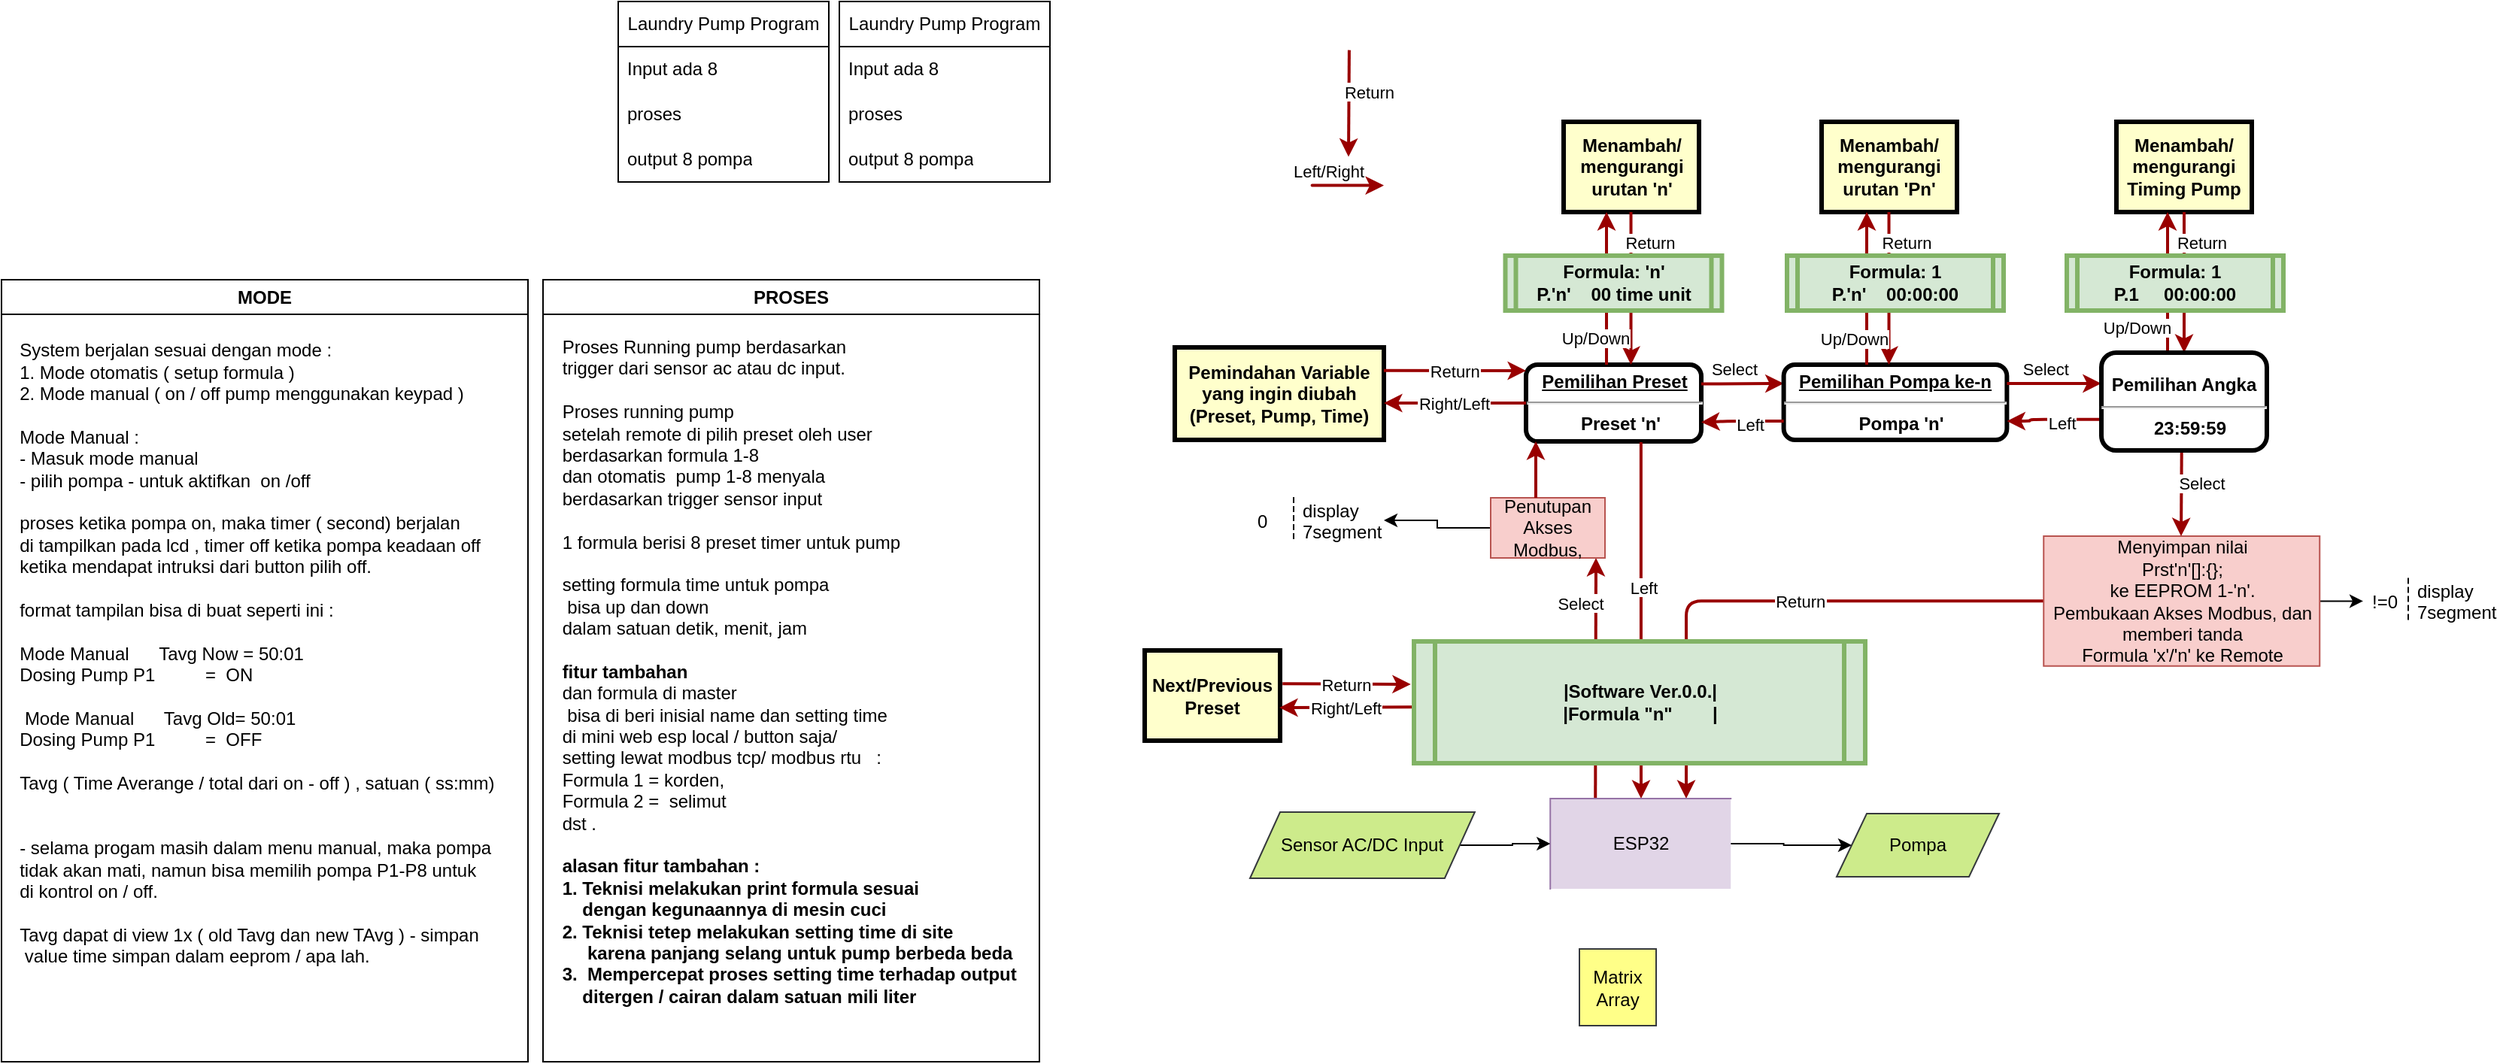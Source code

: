 <mxfile version="24.0.5" type="github">
  <diagram name="Page-1" id="c7558073-3199-34d8-9f00-42111426c3f3">
    <mxGraphModel dx="1845" dy="855" grid="1" gridSize="10" guides="1" tooltips="1" connect="1" arrows="1" fold="1" page="1" pageScale="1" pageWidth="826" pageHeight="1169" background="none" math="0" shadow="0">
      <root>
        <mxCell id="0" />
        <mxCell id="1" parent="0" />
        <mxCell id="2" value="&lt;p style=&quot;margin: 0px; margin-top: 4px; text-align: center; text-decoration: underline;&quot;&gt;&lt;span style=&quot;background-color: initial;&quot;&gt;Pemilihan Preset&lt;/span&gt;&lt;strong&gt;&lt;br&gt;&lt;/strong&gt;&lt;/p&gt;&lt;hr&gt;&lt;p style=&quot;margin: 0px; margin-left: 8px;&quot;&gt;&lt;strong&gt;Preset &#39;n&#39;&lt;/strong&gt;&lt;br&gt;&lt;/p&gt;" style="verticalAlign=middle;align=center;overflow=fill;fontSize=12;fontFamily=Helvetica;html=1;rounded=1;fontStyle=1;strokeWidth=3;" parent="1" vertex="1">
          <mxGeometry x="303.5" y="241.5" width="116.5" height="51" as="geometry" />
        </mxCell>
        <mxCell id="55" value="Select" style="edgeStyle=elbowEdgeStyle;elbow=horizontal;strokeColor=#990000;strokeWidth=2;exitX=0.25;exitY=0;exitDx=0;exitDy=0;" parent="1" source="WiRwgJ6gsVXXDse-BNaT-72" target="_6mjk4-27FrQg_kHxcmd-77" edge="1">
          <mxGeometry x="0.626" y="10" width="100" height="100" relative="1" as="geometry">
            <mxPoint x="325.25" y="425.5" as="sourcePoint" />
            <mxPoint x="379.75" y="261.5" as="targetPoint" />
            <Array as="points">
              <mxPoint x="350" y="460" />
            </Array>
            <mxPoint as="offset" />
          </mxGeometry>
        </mxCell>
        <mxCell id="NX90EAhNhadWSshN6RtQ-158" value="Menambah/&#xa;mengurangi&#xa;Timing Pump" style="whiteSpace=wrap;align=center;verticalAlign=middle;fontStyle=1;strokeWidth=3;fillColor=#FFFFCC" parent="1" vertex="1">
          <mxGeometry x="696" y="80.0" width="90" height="60" as="geometry" />
        </mxCell>
        <mxCell id="NX90EAhNhadWSshN6RtQ-160" value="Select" style="edgeStyle=elbowEdgeStyle;elbow=vertical;strokeColor=#990000;strokeWidth=2;entryX=0;entryY=0.25;entryDx=0;entryDy=0;exitX=1;exitY=0.25;exitDx=0;exitDy=0;" parent="1" source="2" target="_6mjk4-27FrQg_kHxcmd-99" edge="1">
          <mxGeometry x="-0.176" y="10" width="100" height="100" relative="1" as="geometry">
            <mxPoint x="347.63" y="216.5" as="sourcePoint" />
            <mxPoint x="347.63" y="165.5" as="targetPoint" />
            <Array as="points" />
            <mxPoint as="offset" />
          </mxGeometry>
        </mxCell>
        <mxCell id="NX90EAhNhadWSshN6RtQ-161" value="Return" style="edgeStyle=elbowEdgeStyle;elbow=horizontal;strokeColor=#990000;strokeWidth=2;entryX=0.5;entryY=0;entryDx=0;entryDy=0;" parent="1" edge="1">
          <mxGeometry x="-0.21" y="14" width="100" height="100" relative="1" as="geometry">
            <mxPoint x="185.96" y="32.31" as="sourcePoint" />
            <mxPoint x="185.5" y="103.31" as="targetPoint" />
            <Array as="points" />
            <mxPoint as="offset" />
          </mxGeometry>
        </mxCell>
        <mxCell id="NX90EAhNhadWSshN6RtQ-163" value="Pemindahan Variable&#xa;yang ingin diubah &#xa;(Preset, Pump, Time)" style="whiteSpace=wrap;align=center;verticalAlign=middle;fontStyle=1;strokeWidth=3;fillColor=#FFFFCC" parent="1" vertex="1">
          <mxGeometry x="70" y="230" width="139" height="61.5" as="geometry" />
        </mxCell>
        <mxCell id="NX90EAhNhadWSshN6RtQ-165" value="Right/Left" style="edgeStyle=elbowEdgeStyle;elbow=vertical;strokeColor=#990000;strokeWidth=2;exitX=0;exitY=0.5;exitDx=0;exitDy=0;" parent="1" source="2" target="NX90EAhNhadWSshN6RtQ-163" edge="1">
          <mxGeometry width="100" height="100" relative="1" as="geometry">
            <mxPoint x="357.63" y="226.5" as="sourcePoint" />
            <mxPoint x="357.63" y="175.5" as="targetPoint" />
            <Array as="points" />
          </mxGeometry>
        </mxCell>
        <mxCell id="NX90EAhNhadWSshN6RtQ-166" value="Return" style="edgeStyle=elbowEdgeStyle;elbow=vertical;strokeColor=#990000;strokeWidth=2;exitX=1;exitY=0.25;exitDx=0;exitDy=0;" parent="1" source="NX90EAhNhadWSshN6RtQ-163" target="2" edge="1">
          <mxGeometry width="100" height="100" relative="1" as="geometry">
            <mxPoint x="241" y="245.8" as="sourcePoint" />
            <mxPoint x="306.0" y="245.8" as="targetPoint" />
            <Array as="points" />
          </mxGeometry>
        </mxCell>
        <mxCell id="NX90EAhNhadWSshN6RtQ-175" value="Next/Previous&#xa;Preset" style="whiteSpace=wrap;align=center;verticalAlign=middle;fontStyle=1;strokeWidth=3;fillColor=#FFFFCC" parent="1" vertex="1">
          <mxGeometry x="50" y="431.5" width="90" height="60" as="geometry" />
        </mxCell>
        <mxCell id="NX90EAhNhadWSshN6RtQ-176" value="Right/Left" style="edgeStyle=elbowEdgeStyle;elbow=vertical;strokeColor=#990000;strokeWidth=2;entryX=0.995;entryY=0.632;entryDx=0;entryDy=0;entryPerimeter=0;exitX=-0.001;exitY=0.539;exitDx=0;exitDy=0;exitPerimeter=0;" parent="1" source="5" target="NX90EAhNhadWSshN6RtQ-175" edge="1">
          <mxGeometry width="100" height="100" relative="1" as="geometry">
            <mxPoint x="219" y="469.5" as="sourcePoint" />
            <mxPoint x="202" y="468.8" as="targetPoint" />
            <Array as="points" />
          </mxGeometry>
        </mxCell>
        <mxCell id="NX90EAhNhadWSshN6RtQ-177" value="Return" style="edgeStyle=elbowEdgeStyle;elbow=vertical;strokeColor=#990000;strokeWidth=2;exitX=1.018;exitY=0.369;exitDx=0;exitDy=0;exitPerimeter=0;entryX=-0.007;entryY=0.358;entryDx=0;entryDy=0;entryPerimeter=0;" parent="1" source="NX90EAhNhadWSshN6RtQ-175" target="5" edge="1">
          <mxGeometry width="100" height="100" relative="1" as="geometry">
            <mxPoint x="202" y="453.8" as="sourcePoint" />
            <mxPoint x="219" y="455.5" as="targetPoint" />
            <Array as="points" />
          </mxGeometry>
        </mxCell>
        <mxCell id="NX90EAhNhadWSshN6RtQ-178" value="Return" style="edgeStyle=elbowEdgeStyle;elbow=horizontal;strokeColor=#990000;strokeWidth=2;entryX=0.75;entryY=0;entryDx=0;entryDy=0;" parent="1" source="_6mjk4-27FrQg_kHxcmd-78" target="WiRwgJ6gsVXXDse-BNaT-72" edge="1">
          <mxGeometry x="-0.125" width="100" height="100" relative="1" as="geometry">
            <mxPoint x="464.663" y="401.87" as="sourcePoint" />
            <mxPoint x="465" y="426" as="targetPoint" />
            <Array as="points">
              <mxPoint x="410" y="460" />
            </Array>
            <mxPoint as="offset" />
          </mxGeometry>
        </mxCell>
        <mxCell id="WiRwgJ6gsVXXDse-BNaT-103" value="" style="edgeStyle=orthogonalEdgeStyle;rounded=0;orthogonalLoop=1;jettySize=auto;html=1;" parent="1" source="_6mjk4-27FrQg_kHxcmd-77" target="WiRwgJ6gsVXXDse-BNaT-100" edge="1">
          <mxGeometry relative="1" as="geometry" />
        </mxCell>
        <mxCell id="_6mjk4-27FrQg_kHxcmd-77" value="Penutupan Akses Modbus," style="rounded=0;whiteSpace=wrap;html=1;fillColor=#f8cecc;strokeColor=#b85450;" parent="1" vertex="1">
          <mxGeometry x="280" y="330" width="76" height="40" as="geometry" />
        </mxCell>
        <mxCell id="WiRwgJ6gsVXXDse-BNaT-106" value="" style="edgeStyle=orthogonalEdgeStyle;rounded=0;orthogonalLoop=1;jettySize=auto;html=1;" parent="1" source="_6mjk4-27FrQg_kHxcmd-78" target="WiRwgJ6gsVXXDse-BNaT-104" edge="1">
          <mxGeometry relative="1" as="geometry" />
        </mxCell>
        <mxCell id="_6mjk4-27FrQg_kHxcmd-78" value="Menyimpan nilai&lt;br&gt;Prst&#39;n&#39;[]:{};&lt;br&gt;ke EEPROM 1-&#39;n&#39;.&lt;br&gt;Pembukaan Akses Modbus, dan memberi tanda&lt;br&gt;Formula &#39;x&#39;/&#39;n&#39; ke Remote" style="rounded=0;whiteSpace=wrap;html=1;fillColor=#f8cecc;strokeColor=#b85450;" parent="1" vertex="1">
          <mxGeometry x="647.63" y="355.5" width="183.5" height="86.37" as="geometry" />
        </mxCell>
        <mxCell id="_6mjk4-27FrQg_kHxcmd-81" value="" style="edgeStyle=elbowEdgeStyle;elbow=horizontal;strokeColor=#990000;strokeWidth=2;" parent="1" source="_6mjk4-27FrQg_kHxcmd-77" target="2" edge="1">
          <mxGeometry x="0.008" y="6" width="100" height="100" relative="1" as="geometry">
            <mxPoint x="301" y="435.5" as="sourcePoint" />
            <mxPoint x="310" y="300" as="targetPoint" />
            <Array as="points">
              <mxPoint x="310" y="320" />
            </Array>
            <mxPoint as="offset" />
          </mxGeometry>
        </mxCell>
        <mxCell id="_6mjk4-27FrQg_kHxcmd-82" value="Laundry Pump Program" style="swimlane;fontStyle=0;childLayout=stackLayout;horizontal=1;startSize=30;horizontalStack=0;resizeParent=1;resizeParentMax=0;resizeLast=0;collapsible=1;marginBottom=0;whiteSpace=wrap;html=1;" parent="1" vertex="1">
          <mxGeometry x="-153" width="140" height="120" as="geometry" />
        </mxCell>
        <mxCell id="_6mjk4-27FrQg_kHxcmd-83" value="Input ada 8&amp;nbsp;" style="text;strokeColor=none;fillColor=none;align=left;verticalAlign=middle;spacingLeft=4;spacingRight=4;overflow=hidden;points=[[0,0.5],[1,0.5]];portConstraint=eastwest;rotatable=0;whiteSpace=wrap;html=1;" parent="_6mjk4-27FrQg_kHxcmd-82" vertex="1">
          <mxGeometry y="30" width="140" height="30" as="geometry" />
        </mxCell>
        <mxCell id="_6mjk4-27FrQg_kHxcmd-84" value="proses" style="text;strokeColor=none;fillColor=none;align=left;verticalAlign=middle;spacingLeft=4;spacingRight=4;overflow=hidden;points=[[0,0.5],[1,0.5]];portConstraint=eastwest;rotatable=0;whiteSpace=wrap;html=1;" parent="_6mjk4-27FrQg_kHxcmd-82" vertex="1">
          <mxGeometry y="60" width="140" height="30" as="geometry" />
        </mxCell>
        <mxCell id="_6mjk4-27FrQg_kHxcmd-85" value="output 8 pompa" style="text;strokeColor=none;fillColor=none;align=left;verticalAlign=middle;spacingLeft=4;spacingRight=4;overflow=hidden;points=[[0,0.5],[1,0.5]];portConstraint=eastwest;rotatable=0;whiteSpace=wrap;html=1;" parent="_6mjk4-27FrQg_kHxcmd-82" vertex="1">
          <mxGeometry y="90" width="140" height="30" as="geometry" />
        </mxCell>
        <mxCell id="_6mjk4-27FrQg_kHxcmd-96" value="PROSES" style="swimlane;whiteSpace=wrap;html=1;" parent="1" vertex="1">
          <mxGeometry x="-350" y="185" width="330" height="520" as="geometry">
            <mxRectangle x="10" y="10" width="120" height="30" as="alternateBounds" />
          </mxGeometry>
        </mxCell>
        <mxCell id="_6mjk4-27FrQg_kHxcmd-97" value="&lt;div style=&quot;text-align: justify;&quot;&gt;&lt;span style=&quot;background-color: initial;&quot;&gt;Proses Running pump berdasarkan&amp;nbsp;&lt;/span&gt;&lt;/div&gt;&lt;div style=&quot;text-align: justify;&quot;&gt;trigger dari sensor ac atau dc input.&amp;nbsp;&lt;/div&gt;&lt;div style=&quot;text-align: justify;&quot;&gt;&lt;br&gt;&lt;/div&gt;&lt;div style=&quot;text-align: justify;&quot;&gt;Proses running pump&amp;nbsp;&lt;/div&gt;&lt;div style=&quot;text-align: justify;&quot;&gt;setelah remote di pilih preset oleh user&amp;nbsp;&lt;/div&gt;&lt;div style=&quot;text-align: justify;&quot;&gt;&lt;span style=&quot;background-color: initial;&quot;&gt;berdasarkan formula 1-8&amp;nbsp;&lt;/span&gt;&lt;/div&gt;&lt;div style=&quot;text-align: justify;&quot;&gt;&lt;span style=&quot;background-color: initial;&quot;&gt;dan otomatis&amp;nbsp; pump 1-8 menyala&amp;nbsp;&lt;/span&gt;&lt;/div&gt;&lt;div style=&quot;text-align: justify;&quot;&gt;&lt;span style=&quot;background-color: initial;&quot;&gt;berdasarkan trigger sensor input&amp;nbsp;&amp;nbsp;&lt;/span&gt;&lt;/div&gt;&lt;div style=&quot;text-align: justify;&quot;&gt;&lt;span style=&quot;background-color: initial;&quot;&gt;&lt;br&gt;&lt;/span&gt;&lt;/div&gt;&lt;div style=&quot;text-align: justify;&quot;&gt;&lt;span style=&quot;background-color: initial;&quot;&gt;1 formula berisi 8 preset timer untuk pump&lt;/span&gt;&lt;/div&gt;&lt;div style=&quot;text-align: justify;&quot;&gt;&lt;span style=&quot;background-color: initial;&quot;&gt;&lt;br&gt;&lt;/span&gt;&lt;/div&gt;&lt;div style=&quot;text-align: justify;&quot;&gt;&lt;span style=&quot;background-color: initial;&quot;&gt;setting formula time untuk pompa&amp;nbsp;&lt;/span&gt;&lt;/div&gt;&lt;div style=&quot;text-align: justify;&quot;&gt;&lt;span style=&quot;background-color: initial;&quot;&gt;&amp;nbsp;bisa up dan down&amp;nbsp;&lt;/span&gt;&lt;/div&gt;&lt;div style=&quot;text-align: justify;&quot;&gt;&lt;span style=&quot;background-color: initial;&quot;&gt;dalam satuan detik, menit, jam&lt;/span&gt;&lt;/div&gt;&lt;div style=&quot;text-align: justify;&quot;&gt;&lt;br&gt;&lt;/div&gt;&lt;div style=&quot;text-align: justify;&quot;&gt;&lt;b&gt;fitur tambahan&lt;/b&gt;&amp;nbsp;&lt;/div&gt;&lt;div style=&quot;text-align: justify;&quot;&gt;&lt;span style=&quot;background-color: initial;&quot;&gt;dan formula di master&amp;nbsp;&lt;/span&gt;&lt;/div&gt;&lt;div style=&quot;text-align: justify;&quot;&gt;&lt;span style=&quot;background-color: initial;&quot;&gt;&amp;nbsp;bisa di beri inisial name dan setting time&amp;nbsp;&lt;/span&gt;&lt;/div&gt;&lt;div style=&quot;text-align: justify;&quot;&gt;&lt;span style=&quot;background-color: initial;&quot;&gt;di mini web esp local / button saja/&amp;nbsp;&lt;/span&gt;&lt;/div&gt;&lt;div style=&quot;text-align: justify;&quot;&gt;&lt;span style=&quot;background-color: initial;&quot;&gt;setting lewat modbus tcp/ modbus rtu&amp;nbsp; &amp;nbsp;:&lt;/span&gt;&lt;/div&gt;&lt;div style=&quot;text-align: justify;&quot;&gt;&lt;span style=&quot;background-color: initial;&quot;&gt;Formula 1 = korden,&lt;/span&gt;&lt;/div&gt;&lt;div style=&quot;text-align: justify;&quot;&gt;&lt;span style=&quot;background-color: initial;&quot;&gt;Formula 2 =&amp;nbsp; selimut&amp;nbsp; &amp;nbsp;&lt;/span&gt;&lt;/div&gt;&lt;div style=&quot;text-align: justify;&quot;&gt;&lt;span style=&quot;background-color: initial;&quot;&gt;dst .&amp;nbsp;&lt;/span&gt;&lt;/div&gt;&lt;div style=&quot;text-align: justify;&quot;&gt;&lt;span style=&quot;background-color: initial;&quot;&gt;&lt;br&gt;&lt;/span&gt;&lt;/div&gt;&lt;div style=&quot;text-align: justify;&quot;&gt;&lt;b&gt;alasan fitur tambahan :&amp;nbsp;&lt;/b&gt;&lt;/div&gt;&lt;div style=&quot;text-align: justify;&quot;&gt;&lt;b&gt;1. Teknisi melakukan print formula sesuai&amp;nbsp;&lt;/b&gt;&lt;/div&gt;&lt;div style=&quot;text-align: justify;&quot;&gt;&lt;b&gt;&amp;nbsp; &amp;nbsp; dengan kegunaannya di mesin cuci&amp;nbsp;&lt;/b&gt;&lt;/div&gt;&lt;div style=&quot;text-align: justify;&quot;&gt;&lt;b&gt;2. Teknisi tetep melakukan setting time di site&lt;/b&gt;&lt;/div&gt;&lt;div style=&quot;text-align: justify;&quot;&gt;&lt;b&gt;&amp;nbsp; &amp;nbsp; &amp;nbsp;karena panjang selang untuk pump berbeda beda&amp;nbsp;&lt;/b&gt;&lt;/div&gt;&lt;div style=&quot;text-align: justify;&quot;&gt;&lt;b&gt;3.&amp;nbsp; Mempercepat proses setting time terhadap output&amp;nbsp;&lt;/b&gt;&lt;/div&gt;&lt;div style=&quot;text-align: justify;&quot;&gt;&lt;b style=&quot;background-color: initial;&quot;&gt;&amp;nbsp; &amp;nbsp; ditergen / cairan dalam satuan mili liter&amp;nbsp;&lt;/b&gt;&lt;/div&gt;&lt;div style=&quot;text-align: justify;&quot;&gt;&lt;b style=&quot;background-color: initial;&quot;&gt;&amp;nbsp;&lt;/b&gt;&lt;br&gt;&lt;/div&gt;&lt;div style=&quot;text-align: justify;&quot;&gt;&lt;b&gt;&amp;nbsp; &amp;nbsp;&amp;nbsp;&lt;/b&gt;&lt;/div&gt;" style="text;html=1;align=center;verticalAlign=middle;resizable=0;points=[];autosize=1;strokeColor=none;fillColor=none;" parent="_6mjk4-27FrQg_kHxcmd-96" vertex="1">
          <mxGeometry y="30" width="330" height="490" as="geometry" />
        </mxCell>
        <mxCell id="_6mjk4-27FrQg_kHxcmd-99" value="&lt;p style=&quot;margin: 0px; margin-top: 4px; text-align: center; text-decoration: underline;&quot;&gt;Pemilihan Pompa ke-n&lt;strong&gt;&lt;br&gt;&lt;/strong&gt;&lt;/p&gt;&lt;hr&gt;&lt;p style=&quot;margin: 0px; margin-left: 8px;&quot;&gt;Pompa &#39;n&#39;&lt;/p&gt;" style="verticalAlign=middle;align=center;overflow=fill;fontSize=12;fontFamily=Helvetica;html=1;rounded=1;fontStyle=1;strokeWidth=3;" parent="1" vertex="1">
          <mxGeometry x="474.81" y="241.5" width="148.38" height="50" as="geometry" />
        </mxCell>
        <mxCell id="_6mjk4-27FrQg_kHxcmd-103" value="Select" style="edgeStyle=elbowEdgeStyle;elbow=vertical;strokeColor=#990000;strokeWidth=2;exitX=1;exitY=0.25;exitDx=0;exitDy=0;entryX=-0.001;entryY=0.312;entryDx=0;entryDy=0;entryPerimeter=0;" parent="1" source="_6mjk4-27FrQg_kHxcmd-99" target="WiRwgJ6gsVXXDse-BNaT-62" edge="1">
          <mxGeometry x="-0.176" y="10" width="100" height="100" relative="1" as="geometry">
            <mxPoint x="543.68" y="244" as="sourcePoint" />
            <mxPoint x="675.75" y="260.975" as="targetPoint" />
            <Array as="points" />
            <mxPoint as="offset" />
          </mxGeometry>
        </mxCell>
        <mxCell id="_6mjk4-27FrQg_kHxcmd-108" value="Return" style="edgeStyle=elbowEdgeStyle;elbow=horizontal;strokeColor=#990000;strokeWidth=2;" parent="1" source="NX90EAhNhadWSshN6RtQ-158" target="WiRwgJ6gsVXXDse-BNaT-62" edge="1">
          <mxGeometry x="-0.575" y="12" width="100" height="100" relative="1" as="geometry">
            <mxPoint x="769.34" y="74.5" as="sourcePoint" />
            <mxPoint x="748" y="220" as="targetPoint" />
            <Array as="points">
              <mxPoint x="748.38" y="119.5" />
            </Array>
            <mxPoint as="offset" />
          </mxGeometry>
        </mxCell>
        <mxCell id="_6mjk4-27FrQg_kHxcmd-109" value="Up/Down" style="edgeStyle=elbowEdgeStyle;elbow=horizontal;strokeColor=#990000;strokeWidth=2;" parent="1" source="WiRwgJ6gsVXXDse-BNaT-62" target="NX90EAhNhadWSshN6RtQ-158" edge="1">
          <mxGeometry x="-0.64" y="20" width="100" height="100" relative="1" as="geometry">
            <mxPoint x="730" y="220" as="sourcePoint" />
            <mxPoint x="700.015" y="103.5" as="targetPoint" />
            <Array as="points">
              <mxPoint x="730" y="195.5" />
            </Array>
            <mxPoint as="offset" />
          </mxGeometry>
        </mxCell>
        <mxCell id="_6mjk4-27FrQg_kHxcmd-111" value="Formula: 1&#xa;P.1     00:00:00" style="shape=process;whiteSpace=wrap;align=center;verticalAlign=middle;size=0.048;fontStyle=1;strokeWidth=3;fillColor=#d5e8d4;strokeColor=#82b366;" parent="1" vertex="1">
          <mxGeometry x="663" y="169" width="144" height="36.5" as="geometry" />
        </mxCell>
        <mxCell id="_6mjk4-27FrQg_kHxcmd-113" value="Menambah/&#xa;mengurangi&#xa;urutan &#39;Pn&#39;" style="whiteSpace=wrap;align=center;verticalAlign=middle;fontStyle=1;strokeWidth=3;fillColor=#FFFFCC" parent="1" vertex="1">
          <mxGeometry x="500" y="80.0" width="90" height="60" as="geometry" />
        </mxCell>
        <mxCell id="_6mjk4-27FrQg_kHxcmd-114" value="Return" style="edgeStyle=elbowEdgeStyle;elbow=horizontal;strokeColor=#990000;strokeWidth=2;" parent="1" edge="1">
          <mxGeometry x="-0.603" y="12" width="100" height="100" relative="1" as="geometry">
            <mxPoint x="544.76" y="140.0" as="sourcePoint" />
            <mxPoint x="544.76" y="241.5" as="targetPoint" />
            <Array as="points">
              <mxPoint x="544.76" y="210" />
            </Array>
            <mxPoint as="offset" />
          </mxGeometry>
        </mxCell>
        <mxCell id="_6mjk4-27FrQg_kHxcmd-115" value="Up/Down" style="edgeStyle=elbowEdgeStyle;elbow=horizontal;strokeColor=#990000;strokeWidth=2;" parent="1" edge="1">
          <mxGeometry x="-0.654" y="8" width="100" height="100" relative="1" as="geometry">
            <mxPoint x="530" y="241.5" as="sourcePoint" />
            <mxPoint x="530" y="140.0" as="targetPoint" />
            <Array as="points">
              <mxPoint x="530" y="220" />
            </Array>
            <mxPoint as="offset" />
          </mxGeometry>
        </mxCell>
        <mxCell id="_6mjk4-27FrQg_kHxcmd-116" value="Menambah/&#xa;mengurangi&#xa;urutan &#39;n&#39;" style="whiteSpace=wrap;align=center;verticalAlign=middle;fontStyle=1;strokeWidth=3;fillColor=#FFFFCC" parent="1" vertex="1">
          <mxGeometry x="328.5" y="80.0" width="90" height="60" as="geometry" />
        </mxCell>
        <mxCell id="_6mjk4-27FrQg_kHxcmd-117" value="Return" style="edgeStyle=elbowEdgeStyle;elbow=horizontal;strokeColor=#990000;strokeWidth=2;" parent="1" edge="1">
          <mxGeometry x="-0.603" y="13" width="100" height="100" relative="1" as="geometry">
            <mxPoint x="373.26" y="140.0" as="sourcePoint" />
            <mxPoint x="373.26" y="241.5" as="targetPoint" />
            <Array as="points">
              <mxPoint x="373.26" y="230" />
            </Array>
            <mxPoint as="offset" />
          </mxGeometry>
        </mxCell>
        <mxCell id="_6mjk4-27FrQg_kHxcmd-118" value="Up/Down" style="edgeStyle=elbowEdgeStyle;elbow=horizontal;strokeColor=#990000;strokeWidth=2;" parent="1" source="2" target="_6mjk4-27FrQg_kHxcmd-116" edge="1">
          <mxGeometry x="-0.642" y="7" width="100" height="100" relative="1" as="geometry">
            <mxPoint x="360" y="230" as="sourcePoint" />
            <mxPoint x="328.515" y="127.0" as="targetPoint" />
            <Array as="points">
              <mxPoint x="357" y="230" />
            </Array>
            <mxPoint as="offset" />
          </mxGeometry>
        </mxCell>
        <mxCell id="_6mjk4-27FrQg_kHxcmd-124" value="Select" style="edgeStyle=elbowEdgeStyle;elbow=horizontal;strokeColor=#990000;strokeWidth=2;" parent="1" target="_6mjk4-27FrQg_kHxcmd-78" edge="1">
          <mxGeometry x="-0.21" y="14" width="100" height="100" relative="1" as="geometry">
            <mxPoint x="739.375" y="297" as="sourcePoint" />
            <mxPoint x="738.66" y="355.5" as="targetPoint" />
            <Array as="points">
              <mxPoint x="739" y="375.5" />
            </Array>
            <mxPoint as="offset" />
          </mxGeometry>
        </mxCell>
        <mxCell id="_6mjk4-27FrQg_kHxcmd-125" value="Left" style="edgeStyle=elbowEdgeStyle;elbow=horizontal;strokeColor=#990000;strokeWidth=2;exitX=0;exitY=0.75;exitDx=0;exitDy=0;entryX=1;entryY=0.75;entryDx=0;entryDy=0;" parent="1" source="_6mjk4-27FrQg_kHxcmd-99" target="2" edge="1">
          <mxGeometry x="-0.204" y="2" width="100" height="100" relative="1" as="geometry">
            <mxPoint x="500" y="315.5" as="sourcePoint" />
            <mxPoint x="426" y="315.5" as="targetPoint" />
            <Array as="points">
              <mxPoint x="440" y="285.5" />
            </Array>
            <mxPoint as="offset" />
          </mxGeometry>
        </mxCell>
        <mxCell id="_6mjk4-27FrQg_kHxcmd-126" value="Left" style="edgeStyle=elbowEdgeStyle;elbow=horizontal;strokeColor=#990000;strokeWidth=2;exitX=0.001;exitY=0.682;exitDx=0;exitDy=0;entryX=1;entryY=0.75;entryDx=0;entryDy=0;exitPerimeter=0;" parent="1" source="WiRwgJ6gsVXXDse-BNaT-62" target="_6mjk4-27FrQg_kHxcmd-99" edge="1">
          <mxGeometry x="-0.189" y="2" width="100" height="100" relative="1" as="geometry">
            <mxPoint x="675.75" y="278.463" as="sourcePoint" />
            <mxPoint x="618.38" y="275.5" as="targetPoint" />
            <Array as="points">
              <mxPoint x="638.38" y="282.5" />
            </Array>
            <mxPoint as="offset" />
          </mxGeometry>
        </mxCell>
        <mxCell id="_6mjk4-27FrQg_kHxcmd-128" value="Left" style="edgeStyle=elbowEdgeStyle;elbow=horizontal;strokeColor=#990000;strokeWidth=2;exitX=0.656;exitY=1.011;exitDx=0;exitDy=0;exitPerimeter=0;entryX=0.5;entryY=0;entryDx=0;entryDy=0;" parent="1" source="2" target="WiRwgJ6gsVXXDse-BNaT-72" edge="1">
          <mxGeometry x="-0.189" y="2" width="100" height="100" relative="1" as="geometry">
            <mxPoint x="480" y="289.5" as="sourcePoint" />
            <mxPoint x="380" y="395.5" as="targetPoint" />
            <Array as="points">
              <mxPoint x="380" y="355.5" />
            </Array>
            <mxPoint as="offset" />
          </mxGeometry>
        </mxCell>
        <mxCell id="_6mjk4-27FrQg_kHxcmd-131" value="Matrix Array" style="whiteSpace=wrap;html=1;aspect=fixed;strokeColor=#36393d;fillColor=#ffff88;" parent="1" vertex="1">
          <mxGeometry x="339" y="630" width="51" height="51" as="geometry" />
        </mxCell>
        <mxCell id="_6mjk4-27FrQg_kHxcmd-132" value="Pompa" style="shape=parallelogram;perimeter=parallelogramPerimeter;whiteSpace=wrap;html=1;fixedSize=1;fillColor=#cdeb8b;strokeColor=#36393d;" parent="1" vertex="1">
          <mxGeometry x="510" y="540" width="108" height="42" as="geometry" />
        </mxCell>
        <mxCell id="WiRwgJ6gsVXXDse-BNaT-62" value="&lt;p style=&quot;margin: 0px 0px 0px 8px;&quot;&gt;&lt;br&gt;&lt;/p&gt;Pemilihan Angka&lt;hr&gt;&lt;p style=&quot;margin: 0px; margin-left: 8px;&quot;&gt;&lt;span style=&quot;text-wrap: wrap;&quot;&gt;23:59:59&lt;/span&gt;&lt;br&gt;&lt;/p&gt;" style="verticalAlign=middle;align=center;overflow=fill;fontSize=12;fontFamily=Helvetica;html=1;rounded=1;fontStyle=1;strokeWidth=3;" parent="1" vertex="1">
          <mxGeometry x="686" y="233.5" width="110" height="65" as="geometry" />
        </mxCell>
        <mxCell id="_6mjk4-27FrQg_kHxcmd-110" value="Formula: 1&#xa;P.&#39;n&#39;    00:00:00" style="shape=process;whiteSpace=wrap;align=center;verticalAlign=middle;size=0.048;fontStyle=1;strokeWidth=3;fillColor=#d5e8d4;strokeColor=#82b366;" parent="1" vertex="1">
          <mxGeometry x="477" y="169" width="144" height="36.5" as="geometry" />
        </mxCell>
        <mxCell id="_6mjk4-27FrQg_kHxcmd-74" value="Formula: &#39;n&#39;&#xa;P.&#39;n&#39;    00 time unit" style="shape=process;whiteSpace=wrap;align=center;verticalAlign=middle;size=0.048;fontStyle=1;strokeWidth=3;fillColor=#d5e8d4;strokeColor=#82b366;" parent="1" vertex="1">
          <mxGeometry x="289.75" y="169" width="144" height="36.5" as="geometry" />
        </mxCell>
        <mxCell id="WiRwgJ6gsVXXDse-BNaT-69" value="Left/Right" style="edgeStyle=elbowEdgeStyle;elbow=horizontal;strokeColor=#990000;strokeWidth=2;entryX=0;entryY=0.25;entryDx=0;entryDy=0;" parent="1" edge="1">
          <mxGeometry x="-0.304" y="10" width="100" height="100" relative="1" as="geometry">
            <mxPoint x="165" y="122.31" as="sourcePoint" />
            <mxPoint x="209" y="122.31" as="targetPoint" />
            <Array as="points">
              <mxPoint x="159" y="122.81" />
            </Array>
            <mxPoint as="offset" />
          </mxGeometry>
        </mxCell>
        <mxCell id="WiRwgJ6gsVXXDse-BNaT-81" value="" style="edgeStyle=orthogonalEdgeStyle;rounded=0;orthogonalLoop=1;jettySize=auto;html=1;" parent="1" source="WiRwgJ6gsVXXDse-BNaT-72" target="_6mjk4-27FrQg_kHxcmd-132" edge="1">
          <mxGeometry relative="1" as="geometry" />
        </mxCell>
        <mxCell id="WiRwgJ6gsVXXDse-BNaT-72" value="ESP32" style="shape=partialRectangle;whiteSpace=wrap;html=1;bottom=0;right=0;fillColor=#e1d5e7;strokeColor=#9673a6;" parent="1" vertex="1">
          <mxGeometry x="319.62" y="530" width="120" height="60" as="geometry" />
        </mxCell>
        <mxCell id="WiRwgJ6gsVXXDse-BNaT-80" value="" style="edgeStyle=orthogonalEdgeStyle;rounded=0;orthogonalLoop=1;jettySize=auto;html=1;" parent="1" source="WiRwgJ6gsVXXDse-BNaT-75" target="WiRwgJ6gsVXXDse-BNaT-72" edge="1">
          <mxGeometry relative="1" as="geometry" />
        </mxCell>
        <mxCell id="WiRwgJ6gsVXXDse-BNaT-75" value="Sensor AC/DC Input" style="shape=parallelogram;perimeter=parallelogramPerimeter;whiteSpace=wrap;html=1;fixedSize=1;fillColor=#cdeb8b;strokeColor=#36393d;" parent="1" vertex="1">
          <mxGeometry x="120" y="539" width="149.44" height="44" as="geometry" />
        </mxCell>
        <mxCell id="5" value="|Software Ver.0.0.|&#xa;|Formula &quot;n&quot;        |" style="shape=process;whiteSpace=wrap;align=center;verticalAlign=middle;size=0.048;fontStyle=1;strokeWidth=3;fillColor=#d5e8d4;strokeColor=#82b366;" parent="1" vertex="1">
          <mxGeometry x="229" y="425.5" width="300" height="81" as="geometry" />
        </mxCell>
        <mxCell id="WiRwgJ6gsVXXDse-BNaT-100" value="display&#xa;7segment" style="shape=partialRectangle;fillColor=none;align=left;verticalAlign=middle;strokeColor=none;spacingLeft=34;rotatable=0;points=[[0,0.5],[1,0.5]];portConstraint=eastwest;dropTarget=0;" parent="1" vertex="1">
          <mxGeometry x="119" y="330" width="90" height="30" as="geometry" />
        </mxCell>
        <mxCell id="WiRwgJ6gsVXXDse-BNaT-101" value="0" style="shape=partialRectangle;top=0;left=0;bottom=0;fillColor=none;stokeWidth=1;dashed=1;align=left;verticalAlign=middle;spacingLeft=4;spacingRight=4;overflow=hidden;rotatable=0;points=[];portConstraint=eastwest;part=1;" parent="WiRwgJ6gsVXXDse-BNaT-100" vertex="1" connectable="0">
          <mxGeometry width="30" height="30" as="geometry" />
        </mxCell>
        <mxCell id="WiRwgJ6gsVXXDse-BNaT-104" value="display&#xa;7segment" style="shape=partialRectangle;fillColor=none;align=left;verticalAlign=middle;strokeColor=none;spacingLeft=34;rotatable=0;points=[[0,0.5],[1,0.5]];portConstraint=eastwest;dropTarget=0;" parent="1" vertex="1">
          <mxGeometry x="860" y="383.69" width="90" height="30" as="geometry" />
        </mxCell>
        <mxCell id="WiRwgJ6gsVXXDse-BNaT-105" value="!=0" style="shape=partialRectangle;top=0;left=0;bottom=0;fillColor=none;stokeWidth=1;dashed=1;align=left;verticalAlign=middle;spacingLeft=4;spacingRight=4;overflow=hidden;rotatable=0;points=[];portConstraint=eastwest;part=1;" parent="WiRwgJ6gsVXXDse-BNaT-104" vertex="1" connectable="0">
          <mxGeometry width="30" height="30" as="geometry" />
        </mxCell>
        <mxCell id="W0T8fahZYHrbc3-QWTxD-55" value="Laundry Pump Program" style="swimlane;fontStyle=0;childLayout=stackLayout;horizontal=1;startSize=30;horizontalStack=0;resizeParent=1;resizeParentMax=0;resizeLast=0;collapsible=1;marginBottom=0;whiteSpace=wrap;html=1;" parent="1" vertex="1">
          <mxGeometry x="-300" width="140" height="120" as="geometry" />
        </mxCell>
        <mxCell id="W0T8fahZYHrbc3-QWTxD-56" value="Input ada 8&amp;nbsp;" style="text;strokeColor=none;fillColor=none;align=left;verticalAlign=middle;spacingLeft=4;spacingRight=4;overflow=hidden;points=[[0,0.5],[1,0.5]];portConstraint=eastwest;rotatable=0;whiteSpace=wrap;html=1;" parent="W0T8fahZYHrbc3-QWTxD-55" vertex="1">
          <mxGeometry y="30" width="140" height="30" as="geometry" />
        </mxCell>
        <mxCell id="W0T8fahZYHrbc3-QWTxD-57" value="proses" style="text;strokeColor=none;fillColor=none;align=left;verticalAlign=middle;spacingLeft=4;spacingRight=4;overflow=hidden;points=[[0,0.5],[1,0.5]];portConstraint=eastwest;rotatable=0;whiteSpace=wrap;html=1;" parent="W0T8fahZYHrbc3-QWTxD-55" vertex="1">
          <mxGeometry y="60" width="140" height="30" as="geometry" />
        </mxCell>
        <mxCell id="W0T8fahZYHrbc3-QWTxD-58" value="output 8 pompa" style="text;strokeColor=none;fillColor=none;align=left;verticalAlign=middle;spacingLeft=4;spacingRight=4;overflow=hidden;points=[[0,0.5],[1,0.5]];portConstraint=eastwest;rotatable=0;whiteSpace=wrap;html=1;" parent="W0T8fahZYHrbc3-QWTxD-55" vertex="1">
          <mxGeometry y="90" width="140" height="30" as="geometry" />
        </mxCell>
        <mxCell id="SPWA0rWJx0x_OKsdgJ9F-55" value="MODE" style="swimlane;whiteSpace=wrap;html=1;" parent="1" vertex="1">
          <mxGeometry x="-710" y="185" width="350" height="520" as="geometry">
            <mxRectangle x="10" y="10" width="120" height="30" as="alternateBounds" />
          </mxGeometry>
        </mxCell>
        <mxCell id="SPWA0rWJx0x_OKsdgJ9F-56" value="&lt;div style=&quot;text-align: justify;&quot;&gt;&lt;br&gt;&lt;/div&gt;" style="text;html=1;align=center;verticalAlign=middle;resizable=0;points=[];autosize=1;strokeColor=none;fillColor=none;" parent="SPWA0rWJx0x_OKsdgJ9F-55" vertex="1">
          <mxGeometry x="155" y="260" width="20" height="30" as="geometry" />
        </mxCell>
        <mxCell id="N9gGZ47zc9VzBNUyll2U-55" value="&lt;div style=&quot;text-align: justify;&quot;&gt;System berjalan sesuai dengan mode :&amp;nbsp;&lt;/div&gt;&lt;div style=&quot;text-align: justify;&quot;&gt;1. Mode otomatis ( setup formula )&amp;nbsp;&lt;/div&gt;&lt;div style=&quot;text-align: justify;&quot;&gt;2. Mode manual ( on /&amp;nbsp;&lt;span style=&quot;background-color: initial;&quot;&gt;off pump menggunakan keypad )&amp;nbsp;&lt;/span&gt;&lt;/div&gt;&lt;div style=&quot;text-align: justify;&quot;&gt;&lt;span style=&quot;background-color: initial;&quot;&gt;&lt;br&gt;&lt;/span&gt;&lt;/div&gt;&lt;div style=&quot;text-align: justify;&quot;&gt;&lt;span style=&quot;background-color: initial;&quot;&gt;Mode Manual :&amp;nbsp;&lt;/span&gt;&lt;/div&gt;&lt;div style=&quot;text-align: justify;&quot;&gt;&lt;span style=&quot;background-color: initial;&quot;&gt;- Masuk mode manual&amp;nbsp;&lt;/span&gt;&lt;/div&gt;&lt;div style=&quot;text-align: justify;&quot;&gt;&lt;span style=&quot;background-color: initial;&quot;&gt;- pilih pompa - untuk aktifkan&amp;nbsp; on /off&lt;/span&gt;&lt;/div&gt;&lt;div style=&quot;text-align: justify;&quot;&gt;&lt;span style=&quot;background-color: initial;&quot;&gt;&lt;br&gt;&lt;/span&gt;&lt;/div&gt;&lt;div style=&quot;text-align: justify;&quot;&gt;&lt;span style=&quot;background-color: initial;&quot;&gt;proses ketika pompa on, maka timer ( second) berjalan&amp;nbsp;&lt;/span&gt;&lt;/div&gt;&lt;div style=&quot;text-align: justify;&quot;&gt;&lt;span style=&quot;background-color: initial;&quot;&gt;di tampilkan pada lcd , timer off ketika pompa keadaan off&amp;nbsp;&lt;/span&gt;&lt;/div&gt;&lt;div style=&quot;text-align: justify;&quot;&gt;&lt;span style=&quot;background-color: initial;&quot;&gt;ketika mendapat intruksi dari button pilih off.&amp;nbsp;&lt;/span&gt;&lt;/div&gt;&lt;div style=&quot;text-align: justify;&quot;&gt;&lt;span style=&quot;background-color: initial;&quot;&gt;&lt;br&gt;&lt;/span&gt;&lt;/div&gt;&lt;div style=&quot;text-align: justify;&quot;&gt;&lt;span style=&quot;background-color: initial;&quot;&gt;format tampilan bisa di buat seperti ini :&amp;nbsp;&lt;/span&gt;&lt;/div&gt;&lt;div style=&quot;text-align: justify;&quot;&gt;&lt;span style=&quot;background-color: initial;&quot;&gt;&lt;br&gt;&lt;/span&gt;&lt;/div&gt;&lt;div style=&quot;text-align: justify;&quot;&gt;&lt;span style=&quot;background-color: initial;&quot;&gt;Mode Manual&amp;nbsp; &amp;nbsp; &amp;nbsp; Tavg Now = 50:01&amp;nbsp;&lt;/span&gt;&lt;/div&gt;&lt;div style=&quot;text-align: justify;&quot;&gt;&lt;span style=&quot;background-color: initial;&quot;&gt;Dosing Pump P1&amp;nbsp; &amp;nbsp; &amp;nbsp; &amp;nbsp; &amp;nbsp; =&amp;nbsp; ON&amp;nbsp;&lt;/span&gt;&lt;/div&gt;&lt;div style=&quot;text-align: justify;&quot;&gt;&lt;span style=&quot;background-color: initial;&quot;&gt;&lt;br&gt;&lt;/span&gt;&lt;/div&gt;&lt;div style=&quot;text-align: justify;&quot;&gt;&lt;span style=&quot;background-color: initial;&quot;&gt;&amp;nbsp;&lt;/span&gt;&lt;span style=&quot;background-color: initial;&quot;&gt;Mode Manual&amp;nbsp; &amp;nbsp; &amp;nbsp; Tavg Old= 50:01&amp;nbsp;&lt;/span&gt;&lt;/div&gt;&lt;div style=&quot;text-align: justify;&quot;&gt;&lt;span style=&quot;background-color: initial;&quot;&gt;Dosing Pump P1&amp;nbsp; &amp;nbsp; &amp;nbsp; &amp;nbsp; &amp;nbsp; =&amp;nbsp; OFF&lt;/span&gt;&lt;/div&gt;&lt;div style=&quot;text-align: justify;&quot;&gt;&lt;span style=&quot;background-color: initial;&quot;&gt;&lt;br&gt;&lt;/span&gt;&lt;/div&gt;&lt;div style=&quot;text-align: justify;&quot;&gt;&lt;span style=&quot;background-color: initial;&quot;&gt;Tavg ( Time Averange / total dari on - off ) , satuan ( ss:mm)&lt;/span&gt;&lt;/div&gt;&lt;div style=&quot;text-align: justify;&quot;&gt;&lt;span style=&quot;background-color: initial;&quot;&gt;&amp;nbsp;&lt;/span&gt;&lt;/div&gt;&lt;div style=&quot;text-align: justify;&quot;&gt;&lt;span style=&quot;background-color: initial;&quot;&gt;&lt;br&gt;&lt;/span&gt;&lt;/div&gt;&lt;div style=&quot;text-align: justify;&quot;&gt;&lt;span style=&quot;background-color: initial;&quot;&gt;- selama progam masih dalam menu manual, maka pompa&amp;nbsp;&lt;/span&gt;&lt;/div&gt;&lt;div style=&quot;text-align: justify;&quot;&gt;&lt;span style=&quot;background-color: initial;&quot;&gt;tidak akan mati, namun bisa memilih pompa P1-P8 untuk&amp;nbsp;&lt;/span&gt;&lt;/div&gt;&lt;div style=&quot;text-align: justify;&quot;&gt;di kontrol on / off.&amp;nbsp;&lt;/div&gt;&lt;div style=&quot;text-align: justify;&quot;&gt;&lt;br&gt;&lt;/div&gt;&lt;div style=&quot;text-align: justify;&quot;&gt;Tavg dapat di view 1x ( old Tavg dan new TAvg ) - simpan&lt;/div&gt;&lt;div style=&quot;text-align: justify;&quot;&gt;&amp;nbsp;value time simpan dalam eeprom / apa lah.&amp;nbsp;&lt;/div&gt;&lt;div style=&quot;text-align: justify;&quot;&gt;&lt;br&gt;&lt;/div&gt;&lt;div style=&quot;text-align: justify;&quot;&gt;&lt;br&gt;&lt;/div&gt;&lt;div style=&quot;text-align: justify;&quot;&gt;&lt;span style=&quot;background-color: initial;&quot;&gt;&amp;nbsp;&amp;nbsp;&lt;/span&gt;&lt;/div&gt;" style="text;html=1;align=center;verticalAlign=middle;resizable=0;points=[];autosize=1;strokeColor=none;fillColor=none;" parent="SPWA0rWJx0x_OKsdgJ9F-55" vertex="1">
          <mxGeometry y="35" width="340" height="470" as="geometry" />
        </mxCell>
      </root>
    </mxGraphModel>
  </diagram>
</mxfile>
